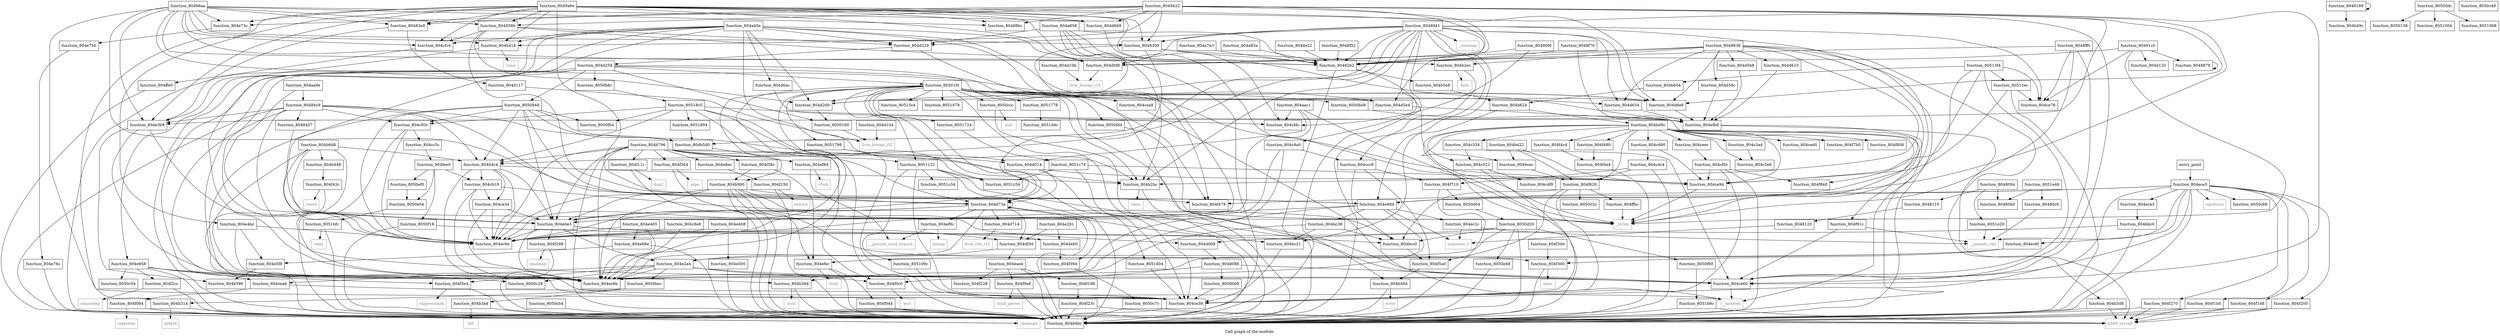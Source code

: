 digraph "Call graph of the module." {
  label="Call graph of the module.";
  node [shape=record];

  Node_function_804cfdc [label="{function_804cfdc}"];
  Node_function_804b2bc [label="{function_804b2bc}"];
  Node_function_804b2ec [label="{function_804b2ec}"];
  Node_function_804b314 [label="{function_804b314}"];
  Node_function_804b364 [label="{function_804b364}"];
  Node_function_804b3a4 [label="{function_804b3a4}"];
  Node_function_804b5d0 [label="{function_804b5d0}"];
  Node_function_804c4f8 [label="{function_804c4f8}"];
  Node_function_804b5e8 [label="{function_804b5e8}"];
  Node_function_804ccc8 [label="{function_804ccc8}"];
  Node_function_804d014 [label="{function_804d014}"];
  Node_function_804b604 [label="{function_804b604}"];
  Node_function_804c521 [label="{function_804c521}"];
  Node_function_804ab5e [label="{function_804ab5e}"];
  Node_function_804d068 [label="{function_804d068}"];
  Node_function_804d088 [label="{function_804d088}"];
  Node_function_804b3d8 [label="{function_804b3d8}"];
  Node_function_804bbc0 [label="{function_804bbc0}"];
  Node_function_804b418 [label="{function_804b418}"];
  Node_function_804b624 [label="{function_804b624}"];
  Node_function_804c8e8 [label="{function_804c8e8}"];
  Node_function_804cd90 [label="{function_804cd90}"];
  Node_function_804bc21 [label="{function_804bc21}"];
  Node_function_804bc38 [label="{function_804bc38}"];
  Node_function_804bcc0 [label="{function_804bcc0}"];
  Node_function_804cdc4 [label="{function_804cdc4}"];
  Node_function_804b6d8 [label="{function_804b6d8}"];
  Node_function_804c93c [label="{function_804c93c}"];
  Node_function_804bcec [label="{function_804bcec}"];
  Node_function_804b448 [label="{function_804b448}"];
  Node_function_804c9a0 [label="{function_804c9a0}"];
  Node_function_804cf0c [label="{function_804cf0c}"];
  Node_function_804b464 [label="{function_804b464}"];
  Node_function_804ca34 [label="{function_804ca34}"];
  Node_function_804b796 [label="{function_804b796}"];
  Node_function_804cb18 [label="{function_804cb18}"];
  Node_function_804ce38 [label="{function_804ce38}"];
  Node_function_804bd22 [label="{function_804bd22}"];
  Node_function_804ce60 [label="{function_804ce60}"];
  Node_function_804bd8c [label="{function_804bd8c}"];
  Node_function_804ce78 [label="{function_804ce78}"];
  Node_function_804c334 [label="{function_804c334}"];
  Node_function_804ce94 [label="{function_804ce94}"];
  Node_function_804ced0 [label="{function_804ced0}"];
  Node_function_804c3a4 [label="{function_804c3a4}"];
  Node_function_804cea8 [label="{function_804cea8}"];
  Node_function_804cc5c [label="{function_804cc5c}"];
  Node_function_804b49c [label="{function_804b49c}"];
  Node_function_804b4bc [label="{function_804b4bc}"];
  Node_function_804c3e8 [label="{function_804c3e8}"];
  Node_function_804b4c4 [label="{function_804b4c4}"];
  Node_function_804e76c [label="{function_804e76c}"];
  Node_function_804e884 [label="{function_804e884}"];
  Node_function_804e8ec [label="{function_804e8ec}"];
  Node_function_804e958 [label="{function_804e958}"];
  Node_function_804eae4 [label="{function_804eae4}"];
  Node_function_804ec2c [label="{function_804ec2c}"];
  Node_function_804ec6b [label="{function_804ec6b}"];
  Node_function_804ec6e [label="{function_804ec6e}"];
  Node_function_804ec6f [label="{function_804ec6f}"];
  Node_function_804ece3 [label="{function_804ece3}"];
  Node_function_804eeab [label="{function_804eeab}"];
  Node_function_804ef84 [label="{function_804ef84}"];
  Node_function_804ef9c [label="{function_804ef9c}"];
  Node_function_804efb8 [label="{function_804efb8}"];
  Node_function_804efec [label="{function_804efec}"];
  Node_function_804f044 [label="{function_804f044}"];
  Node_function_804f084 [label="{function_804f084}"];
  Node_function_804f0c0 [label="{function_804f0c0}"];
  Node_function_804f0e8 [label="{function_804f0e8}"];
  Node_function_804f11c [label="{function_804f11c}"];
  Node_function_804f150 [label="{function_804f150}"];
  Node_function_804f188 [label="{function_804f188}"];
  Node_function_804f1b0 [label="{function_804f1b0}"];
  Node_function_804f1d8 [label="{function_804f1d8}"];
  Node_function_804f200 [label="{function_804f200}"];
  Node_function_804f228 [label="{function_804f228}"];
  Node_function_804f23c [label="{function_804f23c}"];
  Node_function_804f270 [label="{function_804f270}"];
  Node_function_804f298 [label="{function_804f298}"];
  Node_function_804f2cc [label="{function_804f2cc}"];
  Node_function_804f300 [label="{function_804f300}"];
  Node_function_804f34b [label="{function_804f34b}"];
  Node_function_804f364 [label="{function_804f364}"];
  Node_function_804f394 [label="{function_804f394}"];
  Node_function_804f3e4 [label="{function_804f3e4}"];
  Node_function_804f43c [label="{function_804f43c}"];
  Node_function_804f478 [label="{function_804f478}"];
  Node_function_804f480 [label="{function_804f480}"];
  Node_function_804f4c4 [label="{function_804f4c4}"];
  Node_function_804f4e4 [label="{function_804f4e4}"];
  Node_function_804f56c [label="{function_804f56c}"];
  Node_function_804f5a0 [label="{function_804f5a0}"];
  Node_function_804f620 [label="{function_804f620}"];
  Node_function_804f710 [label="{function_804f710}"];
  Node_function_804f7b0 [label="{function_804f7b0}"];
  Node_function_804f808 [label="{function_804f808}"];
  Node_function_804f848 [label="{function_804f848}"];
  Node_function_804f91c [label="{function_804f91c}"];
  Node_function_804fee0 [label="{function_804fee0}"];
  Node_function_804ffbc [label="{function_804ffbc}"];
  Node_function_804ffe0 [label="{function_804ffe0}"];
  Node_function_8050008 [label="{function_8050008}"];
  Node_function_805002c [label="{function_805002c}"];
  Node_function_80500dc [label="{function_80500dc}"];
  Node_function_8050138 [label="{function_8050138}"];
  Node_function_8050160 [label="{function_8050160}"];
  Node_function_80501f4 [label="{function_80501f4}"];
  Node_function_8050948 [label="{function_8050948}"];
  Node_function_8050b8c [label="{function_8050b8c}"];
  Node_function_8050bb8 [label="{function_8050bb8}"];
  Node_function_8050bec [label="{function_8050bec}"];
  Node_function_8050c04 [label="{function_8050c04}"];
  Node_function_8050c28 [label="{function_8050c28}"];
  Node_function_8050c48 [label="{function_8050c48}"];
  Node_function_8050c68 [label="{function_8050c68}"];
  Node_function_8050c7c [label="{function_8050c7c}"];
  Node_function_8050cb4 [label="{function_8050cb4}"];
  Node_function_8050ccc [label="{function_8050ccc}"];
  Node_function_8050d04 [label="{function_8050d04}"];
  Node_function_8050d20 [label="{function_8050d20}"];
  Node_function_8050e04 [label="{function_8050e04}"];
  Node_function_8050e48 [label="{function_8050e48}"];
  Node_function_8050ef0 [label="{function_8050ef0}"];
  Node_function_8050f18 [label="{function_8050f18}"];
  Node_function_8050f80 [label="{function_8050f80}"];
  Node_function_8050fb4 [label="{function_8050fb4}"];
  Node_function_8050fd4 [label="{function_8050fd4}"];
  Node_function_8051004 [label="{function_8051004}"];
  Node_function_8051068 [label="{function_8051068}"];
  Node_function_805109c [label="{function_805109c}"];
  Node_function_8051122 [label="{function_8051122}"];
  Node_function_80512ec [label="{function_80512ec}"];
  Node_function_80513f4 [label="{function_80513f4}"];
  Node_function_80515c4 [label="{function_80515c4}"];
  Node_function_8051678 [label="{function_8051678}"];
  Node_function_8051724 [label="{function_8051724}"];
  Node_function_8051778 [label="{function_8051778}"];
  Node_function_8051798 [label="{function_8051798}"];
  Node_function_8051894 [label="{function_8051894}"];
  Node_function_80518c5 [label="{function_80518c5}"];
  Node_function_8051b9c [label="{function_8051b9c}"];
  Node_function_8051bfc [label="{function_8051bfc}"];
  Node_function_8051c34 [label="{function_8051c34}"];
  Node_function_8051c54 [label="{function_8051c54}"];
  Node_function_8051c74 [label="{function_8051c74}"];
  Node_function_8051d04 [label="{function_8051d04}"];
  Node_function_8051ddc [label="{function_8051ddc}"];
  Node_function_8051e20 [label="{function_8051e20}"];
  Node_function_8051e48 [label="{function_8051e48}"];
  Node_llvm_ctlz_i32 [color="gray50", fontcolor="gray50", label="{llvm_ctlz_i32}"];
  Node_llvm_bswap_i32 [color="gray50", fontcolor="gray50", label="{llvm_bswap_i32}"];
  Node__strlen [color="gray50", fontcolor="gray50", label="{_strlen}"];
  Node__memset [color="gray50", fontcolor="gray50", label="{_memset}"];
  Node__memcpy [color="gray50", fontcolor="gray50", label="{_memcpy}"];
  Node__strncmp [color="gray50", fontcolor="gray50", label="{_strncmp}"];
  Node_llvm_bswap_i16 [color="gray50", fontcolor="gray50", label="{llvm_bswap_i16}"];
  Node_unknown_0 [color="gray50", fontcolor="gray50", label="{unknown_0}"];
  Node_close [color="gray50", fontcolor="gray50", label="{close}"];
  Node_fork [color="gray50", fontcolor="gray50", label="{fork}"];
  Node_getpid [color="gray50", fontcolor="gray50", label="{getpid}"];
  Node_ioctl [color="gray50", fontcolor="gray50", label="{ioctl}"];
  Node_kill [color="gray50", fontcolor="gray50", label="{kill}"];
  Node_int80_syscall [color="gray50", fontcolor="gray50", label="{int80_syscall}"];
  Node_time [color="gray50", fontcolor="gray50", label="{time}"];
  Node_write [color="gray50", fontcolor="gray50", label="{write}"];
  Node_function_804eca3 [label="{function_804eca3}"];
  Node_function_804cfc4 [label="{function_804cfc4}"];
  Node_function_804d0f8 [label="{function_804d0f8}"];
  Node_function_804d104 [label="{function_804d104}"];
  Node_function_804d10b [label="{function_804d10b}"];
  Node_function_804d117 [label="{function_804d117}"];
  Node_function_804d120 [label="{function_804d120}"];
  Node_function_804d200 [label="{function_804d200}"];
  Node_function_804d228 [label="{function_804d228}"];
  Node_function_804d258 [label="{function_804d258}"];
  Node_function_804d58c [label="{function_804d58c}"];
  Node_function_804d5b8 [label="{function_804d5b8}"];
  Node_function_804d5e4 [label="{function_804d5e4}"];
  Node_function_804d610 [label="{function_804d610}"];
  Node_function_804d634 [label="{function_804d634}"];
  Node_function_804d668 [label="{function_804d668}"];
  Node_function_804d6ac [label="{function_804d6ac}"];
  Node_function_804d6e8 [label="{function_804d6e8}"];
  Node_function_804d714 [label="{function_804d714}"];
  Node_function_804d73a [label="{function_804d73a}"];
  Node_function_804deb0 [label="{function_804deb0}"];
  Node_function_804df3d [label="{function_804df3d}"];
  Node_function_804e0e5 [label="{function_804e0e5}"];
  Node_function_804e281 [label="{function_804e281}"];
  Node_function_804e2a4 [label="{function_804e2a4}"];
  Node_function_804e3b8 [label="{function_804e3b8}"];
  Node_function_804e408 [label="{function_804e408}"];
  Node_function_804e465 [label="{function_804e465}"];
  Node_function_804e4bc [label="{function_804e4bc}"];
  Node_function_804e500 [label="{function_804e500}"];
  Node_function_804e599 [label="{function_804e599}"];
  Node_function_804e5f8 [label="{function_804e5f8}"];
  Node_function_804e68e [label="{function_804e68e}"];
  Node_function_804e73c [label="{function_804e73c}"];
  Node_function_804e750 [label="{function_804e750}"];
  Node_sigreturn [color="gray50", fontcolor="gray50", label="{sigreturn}"];
  Node_vfork [color="gray50", fontcolor="gray50", label="{vfork}"];
  Node_mmap [color="gray50", fontcolor="gray50", label="{mmap}"];
  Node_fcntl [color="gray50", fontcolor="gray50", label="{fcntl}"];
  Node_sigaction [color="gray50", fontcolor="gray50", label="{sigaction}"];
  Node_exit [color="gray50", fontcolor="gray50", label="{exit}"];
  Node_clock_getres [color="gray50", fontcolor="gray50", label="{clock_getres}"];
  Node_dup2 [color="gray50", fontcolor="gray50", label="{dup2}"];
  Node_execve [color="gray50", fontcolor="gray50", label="{execve}"];
  Node_munmap [color="gray50", fontcolor="gray50", label="{munmap}"];
  Node_nanosleep [color="gray50", fontcolor="gray50", label="{nanosleep}"];
  Node_open [color="gray50", fontcolor="gray50", label="{open}"];
  Node_pipe [color="gray50", fontcolor="gray50", label="{pipe}"];
  Node_sigprocmask [color="gray50", fontcolor="gray50", label="{sigprocmask}"];
  Node_wait4 [color="gray50", fontcolor="gray50", label="{wait4}"];
  Node_poll [color="gray50", fontcolor="gray50", label="{poll}"];
  Node_read [color="gray50", fontcolor="gray50", label="{read}"];
  Node_function_804b990 [label="{function_804b990}"];
  Node___pseudo_call [color="gray50", fontcolor="gray50", label="{__pseudo_call}"];
  Node___pseudo_cond_branch [color="gray50", fontcolor="gray50", label="{__pseudo_cond_branch}"];
  Node_function_8048094 [label="{function_8048094}"];
  Node_function_80480b0 [label="{function_80480b0}"];
  Node_function_80480c0 [label="{function_80480c0}"];
  Node_function_8048110 [label="{function_8048110}"];
  Node_function_8048120 [label="{function_8048120}"];
  Node_entry_point [label="{entry_point}"];
  Node_function_8048188 [label="{function_8048188}"];
  Node_function_80482b2 [label="{function_80482b2}"];
  Node_function_8048309 [label="{function_8048309}"];
  Node_function_80483e8 [label="{function_80483e8}"];
  Node_function_8048457 [label="{function_8048457}"];
  Node_function_80484c9 [label="{function_80484c9}"];
  Node_function_8048636 [label="{function_8048636}"];
  Node_function_8048878 [label="{function_8048878}"];
  Node_function_80488bc [label="{function_80488bc}"];
  Node_function_804ceec [label="{function_804ceec}"];
  Node_function_8048941 [label="{function_8048941}"];
  Node_function_8048e21 [label="{function_8048e21}"];
  Node_function_8048f52 [label="{function_8048f52}"];
  Node_function_8048f70 [label="{function_8048f70}"];
  Node_function_8048ff0 [label="{function_8048ff0}"];
  Node_function_80490f8 [label="{function_80490f8}"];
  Node_function_80491c0 [label="{function_80491c0}"];
  Node_function_804939b [label="{function_804939b}"];
  Node_function_8049422 [label="{function_8049422}"];
  Node_function_80496ae [label="{function_80496ae}"];
  Node_function_8049a6e [label="{function_8049a6e}"];
  Node_function_804a7e3 [label="{function_804a7e3}"];
  Node_function_804a83a [label="{function_804a83a}"];
  Node_function_804a858 [label="{function_804a858}"];
  Node_function_804aa9e [label="{function_804aa9e}"];
  Node_function_804aac1 [label="{function_804aac1}"];
  Node_function_804b2bc -> Node_function_804b4bc;
  Node_function_804b2bc -> Node_close;
  Node_function_804b2ec -> Node_function_804b4bc;
  Node_function_804b2ec -> Node_fork;
  Node_function_804b314 -> Node_function_804b4bc;
  Node_function_804b314 -> Node_getpid;
  Node_function_804b364 -> Node_function_804b4bc;
  Node_function_804b364 -> Node_ioctl;
  Node_function_804b3a4 -> Node_function_804b4bc;
  Node_function_804b3a4 -> Node_kill;
  Node_function_804b5d0 -> Node_function_804b990;
  Node_function_804b5e8 -> Node_function_804b624;
  Node_function_804ccc8 -> Node_function_804bcc0;
  Node_function_804ccc8 -> Node_function_804f5a0;
  Node_function_804ccc8 -> Node_function_804f710;
  Node_function_804d014 -> Node_function_804ce38;
  Node_function_804d014 -> Node_function_804ce94;
  Node_function_804d014 -> Node_function_804d73a;
  Node_function_804b604 -> Node_function_804b624;
  Node_function_804c521 -> Node_function_804c4f8;
  Node_function_804c521 -> Node_function_804ce38;
  Node_function_804ab5e -> Node_function_804b2bc;
  Node_function_804ab5e -> Node_function_804b364;
  Node_function_804ab5e -> Node_function_804b418;
  Node_function_804ab5e -> Node_function_804b4bc;
  Node_function_804ab5e -> Node_function_804e958;
  Node_function_804ab5e -> Node_function_804cfc4;
  Node_function_804ab5e -> Node_function_804d0f8;
  Node_function_804ab5e -> Node_function_804d200;
  Node_function_804ab5e -> Node_function_804d228;
  Node_function_804ab5e -> Node_function_804d5e4;
  Node_function_804ab5e -> Node_function_804d6ac;
  Node_function_804ab5e -> Node_function_804d6e8;
  Node_function_804ab5e -> Node_function_804e3b8;
  Node_function_804d068 -> Node_function_804d088;
  Node_function_804d088 -> Node_function_804b364;
  Node_function_804d088 -> Node_function_804ce60;
  Node_function_804d088 -> Node_function_8050008;
  Node_function_804b3d8 -> Node_function_804b4bc;
  Node_function_804b3d8 -> Node_int80_syscall;
  Node_function_804bbc0 -> Node_function_804d068;
  Node_function_804bbc0 -> Node_function_804b4bc;
  Node_function_804b418 -> Node_function_804b4bc;
  Node_function_804b418 -> Node_time;
  Node_function_804b624 -> Node_function_804bc21;
  Node_function_804b624 -> Node_function_804bd8c;
  Node_function_804c8e8 -> Node_function_804ec6b;
  Node_function_804c8e8 -> Node_function_804ec6e;
  Node_function_804cd90 -> Node_function_804cdc4;
  Node_function_804cd90 -> Node_function_804ce94;
  Node_function_804bc21 -> Node_function_804ce38;
  Node_function_804bc38 -> Node_function_804bc21;
  Node_function_804bc38 -> Node_function_804bcc0;
  Node_function_804bc38 -> Node_function_804ec6b;
  Node_function_804bcc0 -> Node_function_804f5a0;
  Node_function_804cdc4 -> Node_function_804b4bc;
  Node_function_804cdc4 -> Node_function_804f620;
  Node_function_804cdc4 -> Node_function_804f710;
  Node_function_804b6d8 -> Node_function_804b448;
  Node_function_804b6d8 -> Node_function_804b4bc;
  Node_function_804b6d8 -> Node_function_804b4c4;
  Node_function_804b6d8 -> Node_function_804ec6b;
  Node_function_804b6d8 -> Node_function_804ec6e;
  Node_function_804b6d8 -> Node_function_804e0e5;
  Node_function_804c93c -> Node_function_804cc5c;
  Node_function_804c93c -> Node_function_804ec6b;
  Node_function_804c93c -> Node_function_804ec6e;
  Node_function_804bcec -> Node_function_804f620;
  Node_function_804b448 -> Node_function_804f43c;
  Node_function_804c9a0 -> Node_function_804ccc8;
  Node_function_804c9a0 -> Node_function_804ec6b;
  Node_function_804c9a0 -> Node_function_804ec6e;
  Node_function_804cf0c -> Node_function_804ce38;
  Node_function_804cf0c -> Node_function_804ce94;
  Node_function_804cf0c -> Node_function_804b4bc;
  Node_function_804cf0c -> Node_function_804f848;
  Node_function_804b464 -> Node_function_804b4bc;
  Node_function_804b464 -> Node_write;
  Node_function_804ca34 -> Node_function_804ec6b;
  Node_function_804ca34 -> Node_function_804ec6e;
  Node_function_804ca34 -> Node_function_804e0e5;
  Node_function_804b796 -> Node_function_804b2bc;
  Node_function_804b796 -> Node_function_804b4bc;
  Node_function_804b796 -> Node_function_804b4c4;
  Node_function_804b796 -> Node_function_804e8ec;
  Node_function_804b796 -> Node_function_804ec6b;
  Node_function_804b796 -> Node_function_804ec6e;
  Node_function_804b796 -> Node_function_804ef84;
  Node_function_804b796 -> Node_function_804f0c0;
  Node_function_804b796 -> Node_function_804f11c;
  Node_function_804b796 -> Node_function_804f364;
  Node_function_804b796 -> Node_function_804f56c;
  Node_function_804b796 -> Node_function_804d73a;
  Node_function_804b796 -> Node_function_804e0e5;
  Node_function_804cb18 -> Node_function_804bcc0;
  Node_function_804cb18 -> Node_function_804ca34;
  Node_function_804cb18 -> Node_function_804ec6b;
  Node_function_804cb18 -> Node_function_804ec6e;
  Node_function_804ce38 -> Node__memcpy;
  Node_function_804bd22 -> Node_function_804bcec;
  Node_function_804bd22 -> Node_function_804ce94;
  Node_function_804bd22 -> Node_function_804f620;
  Node_function_804ce60 -> Node__memset;
  Node_function_804bd8c -> Node_function_804c521;
  Node_function_804bd8c -> Node_function_804cd90;
  Node_function_804bd8c -> Node_function_804bcec;
  Node_function_804bd8c -> Node_function_804c334;
  Node_function_804bd8c -> Node_function_804ce94;
  Node_function_804bd8c -> Node_function_804ced0;
  Node_function_804bd8c -> Node_function_804c3a4;
  Node_function_804bd8c -> Node_function_804b4bc;
  Node_function_804bd8c -> Node_function_804c3e8;
  Node_function_804bd8c -> Node_function_804f480;
  Node_function_804bd8c -> Node_function_804f4c4;
  Node_function_804bd8c -> Node_function_804f620;
  Node_function_804bd8c -> Node_function_804f7b0;
  Node_function_804bd8c -> Node_function_804f808;
  Node_function_804bd8c -> Node_function_804f848;
  Node_function_804bd8c -> Node_function_804f91c;
  Node_function_804bd8c -> Node_function_804ceec;
  Node_function_804c334 -> Node_function_804c521;
  Node_function_804c334 -> Node_function_804ce60;
  Node_function_804ce94 -> Node__strlen;
  Node_function_804c3a4 -> Node_function_804c3e8;
  Node_function_804cea8 -> Node__memset;
  Node_function_804cc5c -> Node_function_804fee0;
  Node_function_804b4c4 -> Node_function_804b2bc;
  Node_function_804b4c4 -> Node_function_804ca34;
  Node_function_804b4c4 -> Node_function_804cb18;
  Node_function_804b4c4 -> Node_function_804ec6b;
  Node_function_804b4c4 -> Node_function_804ec6e;
  Node_function_804b4c4 -> Node_function_804e0e5;
  Node_function_804e76c -> Node_function_804b4bc;
  Node_function_804e884 -> Node_function_804bc38;
  Node_function_804e884 -> Node_function_804ec2c;
  Node_function_804e884 -> Node_function_804ec6b;
  Node_function_804e884 -> Node_function_804ec6e;
  Node_function_804e884 -> Node_function_804f0c0;
  Node_function_804e884 -> Node_unknown_0;
  Node_function_804e8ec -> Node_function_804f150;
  Node_function_804e958 -> Node_function_804b4bc;
  Node_function_804e958 -> Node_function_804eeab;
  Node_function_804e958 -> Node_function_804f2cc;
  Node_function_804e958 -> Node_function_804f3e4;
  Node_function_804e958 -> Node_function_8050c04;
  Node_function_804e958 -> Node_function_8050c28;
  Node_function_804eae4 -> Node_function_804b4bc;
  Node_function_804eae4 -> Node_function_804f0e8;
  Node_function_804eae4 -> Node_function_804f188;
  Node_function_804eae4 -> Node_function_804f228;
  Node_function_804ec2c -> Node_unknown_0;
  Node_function_804ec2c -> Node___pseudo_call;
  Node_function_804ec6f -> Node_function_804efec;
  Node_function_804ec6f -> Node_function_804f300;
  Node_function_804ec6f -> Node_function_804e2a4;
  Node_function_804ece3 -> Node_function_804ce38;
  Node_function_804ece3 -> Node_function_804ce60;
  Node_function_804ece3 -> Node_function_804b4bc;
  Node_function_804ece3 -> Node_function_804e884;
  Node_function_804ece3 -> Node_function_804ec6f;
  Node_function_804ece3 -> Node_function_804f1b0;
  Node_function_804ece3 -> Node_function_804f1d8;
  Node_function_804ece3 -> Node_function_804f200;
  Node_function_804ece3 -> Node_function_804f270;
  Node_function_804ece3 -> Node_function_804f478;
  Node_function_804ece3 -> Node_function_8050c68;
  Node_function_804ece3 -> Node_function_804eca3;
  Node_function_804ece3 -> Node_sigreturn;
  Node_function_804ece3 -> Node___pseudo_call;
  Node_function_804eeab -> Node_function_804ce38;
  Node_function_804eeab -> Node_function_804f084;
  Node_function_804ef84 -> Node_vfork;
  Node_function_804ef84 -> Node___pseudo_cond_branch;
  Node_function_804ef9c -> Node_mmap;
  Node_function_804ef9c -> Node___pseudo_cond_branch;
  Node_function_804efb8 -> Node_function_804b4bc;
  Node_function_804efb8 -> Node_int80_syscall;
  Node_function_804efec -> Node_function_804b4bc;
  Node_function_804efec -> Node_function_804f044;
  Node_function_804efec -> Node_fcntl;
  Node_function_804f044 -> Node_function_804b4bc;
  Node_function_804f044 -> Node_int80_syscall;
  Node_function_804f084 -> Node_function_804b4bc;
  Node_function_804f084 -> Node_sigaction;
  Node_function_804f0c0 -> Node_exit;
  Node_function_804f0e8 -> Node_function_804b4bc;
  Node_function_804f0e8 -> Node_clock_getres;
  Node_function_804f11c -> Node_function_804b4bc;
  Node_function_804f11c -> Node_dup2;
  Node_function_804f150 -> Node_function_804b4bc;
  Node_function_804f150 -> Node_execve;
  Node_function_804f188 -> Node_function_804f23c;
  Node_function_804f1b0 -> Node_function_804b4bc;
  Node_function_804f1b0 -> Node_int80_syscall;
  Node_function_804f1d8 -> Node_function_804b4bc;
  Node_function_804f1d8 -> Node_int80_syscall;
  Node_function_804f200 -> Node_function_804b4bc;
  Node_function_804f200 -> Node_int80_syscall;
  Node_function_804f23c -> Node_function_804b4bc;
  Node_function_804f23c -> Node_int80_syscall;
  Node_function_804f270 -> Node_function_804b4bc;
  Node_function_804f270 -> Node_int80_syscall;
  Node_function_804f298 -> Node_function_804b4bc;
  Node_function_804f298 -> Node_munmap;
  Node_function_804f2cc -> Node_function_804b4bc;
  Node_function_804f2cc -> Node_nanosleep;
  Node_function_804f300 -> Node_function_804b4bc;
  Node_function_804f300 -> Node_open;
  Node_function_804f34b -> Node_function_804f300;
  Node_function_804f364 -> Node_function_804b4bc;
  Node_function_804f364 -> Node_pipe;
  Node_function_804f394 -> Node_function_8050c7c;
  Node_function_804f3e4 -> Node_function_804b4bc;
  Node_function_804f3e4 -> Node_sigprocmask;
  Node_function_804f43c -> Node_function_804b4bc;
  Node_function_804f43c -> Node_wait4;
  Node_function_804f480 -> Node_function_804f4e4;
  Node_function_804f4c4 -> Node_function_804f4e4;
  Node_function_804f4e4 -> Node_function_804b4bc;
  Node_function_804f56c -> Node_function_804efec;
  Node_function_804f56c -> Node_function_804b990;
  Node_function_804f5a0 -> Node_function_804b464;
  Node_function_804f620 -> Node_function_804bcc0;
  Node_function_804f620 -> Node_function_804ce38;
  Node_function_804f620 -> Node_function_804f5a0;
  Node_function_804f620 -> Node_function_804ffbc;
  Node_function_804f620 -> Node_function_805002c;
  Node_function_804f710 -> Node_function_804b4bc;
  Node_function_804f710 -> Node_function_8050d04;
  Node_function_804f91c -> Node_function_804ce60;
  Node_function_804f91c -> Node___pseudo_call;
  Node_function_804fee0 -> Node_function_804cb18;
  Node_function_804fee0 -> Node_function_8050e04;
  Node_function_804fee0 -> Node_function_8050ef0;
  Node_function_804fee0 -> Node_function_8050f18;
  Node_function_804ffbc -> Node__strlen;
  Node_function_804ffe0 -> Node__memcpy;
  Node_function_8050008 -> Node_function_804ce38;
  Node_function_80500dc -> Node_function_8050138;
  Node_function_80500dc -> Node_function_8051004;
  Node_function_80500dc -> Node_function_8051068;
  Node_function_8050160 -> Node_llvm_bswap_i32;
  Node_function_80501f4 -> Node_function_804b2bc;
  Node_function_80501f4 -> Node_function_804ce38;
  Node_function_80501f4 -> Node_function_804ce60;
  Node_function_80501f4 -> Node_function_804ce94;
  Node_function_80501f4 -> Node_function_804cea8;
  Node_function_80501f4 -> Node_function_804b4bc;
  Node_function_80501f4 -> Node_function_804ec6b;
  Node_function_80501f4 -> Node_function_804ec6e;
  Node_function_80501f4 -> Node_function_804f478;
  Node_function_80501f4 -> Node_function_8050bb8;
  Node_function_80501f4 -> Node_function_8050ccc;
  Node_function_80501f4 -> Node_function_8050fd4;
  Node_function_80501f4 -> Node_function_8051122;
  Node_function_80501f4 -> Node_function_80515c4;
  Node_function_80501f4 -> Node_function_8051678;
  Node_function_80501f4 -> Node_function_8051724;
  Node_function_80501f4 -> Node_function_8051778;
  Node_function_80501f4 -> Node_function_8051798;
  Node_function_80501f4 -> Node_function_804d200;
  Node_function_80501f4 -> Node_function_804d5e4;
  Node_function_80501f4 -> Node_function_804d634;
  Node_function_80501f4 -> Node_function_804d6e8;
  Node_function_80501f4 -> Node_function_804d73a;
  Node_function_80501f4 -> Node_function_804e0e5;
  Node_function_8050948 -> Node_function_804b5d0;
  Node_function_8050948 -> Node_function_804d014;
  Node_function_8050948 -> Node_function_804c93c;
  Node_function_8050948 -> Node_function_804b4c4;
  Node_function_8050948 -> Node_function_804ec6b;
  Node_function_8050948 -> Node_function_804ec6e;
  Node_function_8050948 -> Node_function_804f478;
  Node_function_8050948 -> Node_function_8050fb4;
  Node_function_8050948 -> Node_function_804e0e5;
  Node_function_8050b8c -> Node_function_80518c5;
  Node_function_8050bb8 -> Node_function_804efb8;
  Node_function_8050bec -> Node_function_804b314;
  Node_function_8050bec -> Node_function_804b3a4;
  Node_function_8050c7c -> Node_function_804b4bc;
  Node_function_8050c7c -> Node_int80_syscall;
  Node_function_8050cb4 -> Node_function_804b4bc;
  Node_function_8050ccc -> Node_function_804b4bc;
  Node_function_8050ccc -> Node_poll;
  Node_function_8050d04 -> Node_function_8050d20;
  Node_function_8050d20 -> Node_function_804bcc0;
  Node_function_8050d20 -> Node_function_804b4bc;
  Node_function_8050d20 -> Node_function_804ec6b;
  Node_function_8050d20 -> Node_function_804ec6e;
  Node_function_8050d20 -> Node_function_8050e48;
  Node_function_8050d20 -> Node_function_8050f80;
  Node_function_8050e04 -> Node_function_8051bfc;
  Node_function_8050e48 -> Node_function_804b4bc;
  Node_function_8050ef0 -> Node_function_8050e04;
  Node_function_8050f18 -> Node_function_804bcc0;
  Node_function_8050f18 -> Node_function_804b4bc;
  Node_function_8050f80 -> Node_function_8051b9c;
  Node_function_8050fd4 -> Node__strlen;
  Node_function_805109c -> Node_function_804ce38;
  Node_function_8051122 -> Node_function_804ce38;
  Node_function_8051122 -> Node_function_804ce60;
  Node_function_8051122 -> Node_function_804b4bc;
  Node_function_8051122 -> Node_function_805109c;
  Node_function_8051122 -> Node_function_8051c34;
  Node_function_8051122 -> Node_function_8051c54;
  Node_function_80512ec -> Node_function_804ce78;
  Node_function_80512ec -> Node_function_804ce94;
  Node_function_80512ec -> Node_function_804b4bc;
  Node_function_80513f4 -> Node_function_804b604;
  Node_function_80513f4 -> Node_function_804ce60;
  Node_function_80513f4 -> Node_function_804ce78;
  Node_function_80513f4 -> Node_function_804ce94;
  Node_function_80513f4 -> Node_function_804b4bc;
  Node_function_80513f4 -> Node_function_80512ec;
  Node_function_8051724 -> Node_function_8051c74;
  Node_function_8051778 -> Node_function_8051ddc;
  Node_function_8051798 -> Node_function_804d014;
  Node_function_8051798 -> Node_function_8051d04;
  Node_function_8051894 -> Node_function_804b5d0;
  Node_function_80518c5 -> Node_function_804cfdc;
  Node_function_80518c5 -> Node_function_804c93c;
  Node_function_80518c5 -> Node_function_804b4bc;
  Node_function_80518c5 -> Node_function_804b4c4;
  Node_function_80518c5 -> Node_function_8050fb4;
  Node_function_80518c5 -> Node_function_8051122;
  Node_function_80518c5 -> Node_function_8051894;
  Node_function_80518c5 -> Node_function_8051c54;
  Node_function_8051b9c -> Node_function_804b4bc;
  Node_function_8051b9c -> Node_int80_syscall;
  Node_function_8051bfc -> Node_function_804b4bc;
  Node_function_8051bfc -> Node_read;
  Node_function_8051c74 -> Node_function_804ce38;
  Node_function_8051c74 -> Node_function_804ce94;
  Node_function_8051c74 -> Node_function_8051c54;
  Node_function_8051d04 -> Node_function_804ce38;
  Node_function_8051e20 -> Node___pseudo_call;
  Node_function_8051e48 -> Node_function_80480b0;
  Node_function_8051e48 -> Node_function_80480c0;
  Node_function_804eca3 -> Node_function_804bbc0;
  Node_function_804cfc4 -> Node_function_804ffe0;
  Node_function_804d0f8 -> Node_llvm_bswap_i16;
  Node_function_804d104 -> Node_llvm_bswap_i32;
  Node_function_804d10b -> Node_llvm_bswap_i16;
  Node_function_804d117 -> Node_llvm_bswap_i32;
  Node_function_804d200 -> Node_function_8050160;
  Node_function_804d228 -> Node_function_804f478;
  Node_function_804d228 -> Node_function_804d258;
  Node_function_804d258 -> Node_function_804ce38;
  Node_function_804d258 -> Node_function_804cea8;
  Node_function_804d258 -> Node_function_804b4bc;
  Node_function_804d258 -> Node_function_804ec6b;
  Node_function_804d258 -> Node_function_804ec6e;
  Node_function_804d258 -> Node_function_8050160;
  Node_function_804d258 -> Node_function_80501f4;
  Node_function_804d258 -> Node_function_8050948;
  Node_function_804d258 -> Node_function_8050b8c;
  Node_function_804d258 -> Node_function_804e0e5;
  Node_function_804d58c -> Node_function_804efb8;
  Node_function_804d5b8 -> Node_function_804efb8;
  Node_function_804d5e4 -> Node_function_804efb8;
  Node_function_804d610 -> Node_function_804efb8;
  Node_function_804d634 -> Node_function_804efb8;
  Node_function_804d668 -> Node_function_804efb8;
  Node_function_804d6ac -> Node_function_804efb8;
  Node_function_804d6e8 -> Node_function_804efb8;
  Node_function_804d714 -> Node_llvm_ctlz_i32;
  Node_function_804d73a -> Node_function_804b4bc;
  Node_function_804d73a -> Node_function_804ec6b;
  Node_function_804d73a -> Node_function_804ec6e;
  Node_function_804d73a -> Node_function_804ef9c;
  Node_function_804d73a -> Node_function_804f394;
  Node_function_804d73a -> Node_function_804d714;
  Node_function_804d73a -> Node_function_804d73a;
  Node_function_804d73a -> Node_function_804df3d;
  Node_function_804d73a -> Node_function_804e0e5;
  Node_function_804deb0 -> Node_function_804f394;
  Node_function_804df3d -> Node_function_804eae4;
  Node_function_804df3d -> Node_function_804e2a4;
  Node_function_804e0e5 -> Node_function_804ec6b;
  Node_function_804e0e5 -> Node_function_804ec6e;
  Node_function_804e0e5 -> Node_function_804f298;
  Node_function_804e0e5 -> Node_function_804deb0;
  Node_function_804e0e5 -> Node_function_804df3d;
  Node_function_804e0e5 -> Node_function_804e2a4;
  Node_function_804e281 -> Node_function_804deb0;
  Node_function_804e281 -> Node_function_804df3d;
  Node_function_804e2a4 -> Node_function_804ce60;
  Node_function_804e2a4 -> Node_function_804ec6b;
  Node_function_804e2a4 -> Node_function_804eeab;
  Node_function_804e2a4 -> Node_function_804f0c0;
  Node_function_804e2a4 -> Node_function_804f3e4;
  Node_function_804e2a4 -> Node_function_8050bec;
  Node_function_804e2a4 -> Node_function_8050c28;
  Node_function_804e3b8 -> Node_function_804ec6b;
  Node_function_804e3b8 -> Node_function_804ec6e;
  Node_function_804e3b8 -> Node_function_804e599;
  Node_function_804e408 -> Node_function_804ec6b;
  Node_function_804e408 -> Node_function_804ec6e;
  Node_function_804e408 -> Node_function_804e500;
  Node_function_804e465 -> Node_function_804ec6b;
  Node_function_804e465 -> Node_function_804ec6e;
  Node_function_804e465 -> Node_function_804e68e;
  Node_function_804e4bc -> Node_function_804ec6b;
  Node_function_804e4bc -> Node_function_804ec6e;
  Node_function_804e4bc -> Node_function_804e5f8;
  Node_function_804e500 -> Node_function_804b4bc;
  Node_function_804e5f8 -> Node_function_804e599;
  Node_function_804e68e -> Node_function_804b4bc;
  Node_function_804e68e -> Node_function_804e5f8;
  Node_function_804e73c -> Node_function_804e750;
  Node_function_804e750 -> Node_function_804e76c;
  Node_function_804b990 -> Node_function_804d068;
  Node_function_804b990 -> Node_function_804bc21;
  Node_function_804b990 -> Node_function_804b4bc;
  Node_function_804b990 -> Node_function_804ec6b;
  Node_function_804b990 -> Node_function_804ec6e;
  Node_function_804b990 -> Node_function_804efec;
  Node_function_804b990 -> Node_function_804f300;
  Node_function_804b990 -> Node_function_804d73a;
  Node_function_804b990 -> Node_function_804e0e5;
  Node_function_8048094 -> Node_function_8051e20;
  Node_function_8048094 -> Node_function_80480b0;
  Node_function_8048094 -> Node_function_8048110;
  Node_function_80480c0 -> Node___pseudo_call;
  Node_function_8048110 -> Node_function_8048120;
  Node_function_8048120 -> Node_unknown_0;
  Node_entry_point -> Node_function_804ece3;
  Node_function_8048188 -> Node_function_804b49c;
  Node_function_8048188 -> Node_function_8048188;
  Node_function_80482b2 -> Node_function_804b5e8;
  Node_function_80482b2 -> Node_function_804b464;
  Node_function_80482b2 -> Node__strlen;
  Node_function_8048309 -> Node_function_804b2ec;
  Node_function_8048309 -> Node_function_804d73a;
  Node_function_8048309 -> Node_function_804e0e5;
  Node_function_8048309 -> Node_function_80482b2;
  Node_function_80483e8 -> Node_function_804d117;
  Node_function_80483e8 -> Node_function_804e3b8;
  Node_function_8048457 -> Node__strlen;
  Node_function_80484c9 -> Node_function_804b5d0;
  Node_function_80484c9 -> Node_function_804c93c;
  Node_function_80484c9 -> Node_function_804ce60;
  Node_function_80484c9 -> Node_function_804b4c4;
  Node_function_80484c9 -> Node__memset;
  Node_function_80484c9 -> Node__memcpy;
  Node_function_80484c9 -> Node_function_804d73a;
  Node_function_80484c9 -> Node_function_804e3b8;
  Node_function_80484c9 -> Node_function_8048457;
  Node_function_8048636 -> Node_function_804b2bc;
  Node_function_8048636 -> Node_function_804b2ec;
  Node_function_8048636 -> Node_function_804b3d8;
  Node_function_8048636 -> Node_function_804e884;
  Node_function_8048636 -> Node__memset;
  Node_function_8048636 -> Node_function_804d0f8;
  Node_function_8048636 -> Node_function_804d58c;
  Node_function_8048636 -> Node_function_804d5b8;
  Node_function_8048636 -> Node_function_804d610;
  Node_function_8048636 -> Node_function_804d634;
  Node_function_8048636 -> Node_function_804d6e8;
  Node_function_8048636 -> Node_function_80482b2;
  Node_function_8048878 -> Node_function_8048878;
  Node_function_804ceec -> Node_function_804cf0c;
  Node_function_8048941 -> Node_function_804b2bc;
  Node_function_8048941 -> Node_function_804b5d0;
  Node_function_8048941 -> Node_function_804ccc8;
  Node_function_8048941 -> Node_function_804c9a0;
  Node_function_8048941 -> Node_function_804ce78;
  Node_function_8048941 -> Node_function_804b4c4;
  Node_function_8048941 -> Node_function_804e884;
  Node_function_8048941 -> Node__strlen;
  Node_function_8048941 -> Node__memcpy;
  Node_function_8048941 -> Node__strncmp;
  Node_function_8048941 -> Node_function_804d0f8;
  Node_function_8048941 -> Node_function_804d200;
  Node_function_8048941 -> Node_function_804d228;
  Node_function_8048941 -> Node_function_804d5e4;
  Node_function_8048941 -> Node_function_804d634;
  Node_function_8048941 -> Node_function_804d6e8;
  Node_function_8048941 -> Node_function_80482b2;
  Node_function_8048941 -> Node_function_8048309;
  Node_function_8048e21 -> Node_function_80482b2;
  Node_function_8048f52 -> Node_function_80482b2;
  Node_function_8048f70 -> Node__strlen;
  Node_function_8048f70 -> Node_function_80482b2;
  Node_function_8048ff0 -> Node_function_804ce60;
  Node_function_8048ff0 -> Node_function_804ce78;
  Node_function_8048ff0 -> Node__strlen;
  Node_function_8048ff0 -> Node_function_80482b2;
  Node_function_80490f8 -> Node_function_804cfdc;
  Node_function_80490f8 -> Node_function_80482b2;
  Node_function_80491c0 -> Node_function_804ce78;
  Node_function_80491c0 -> Node__strlen;
  Node_function_80491c0 -> Node_function_804d120;
  Node_function_80491c0 -> Node_function_80482b2;
  Node_function_80491c0 -> Node_function_8048878;
  Node_function_804939b -> Node_function_804e884;
  Node_function_804939b -> Node_function_804cfc4;
  Node_function_804939b -> Node_function_804d200;
  Node_function_804939b -> Node_function_804d228;
  Node_function_804939b -> Node_function_80482b2;
  Node_function_8049422 -> Node_function_804b418;
  Node_function_8049422 -> Node_function_804ce60;
  Node_function_8049422 -> Node_function_804e884;
  Node_function_8049422 -> Node_function_804d0f8;
  Node_function_8049422 -> Node_function_804d668;
  Node_function_8049422 -> Node_function_804d6e8;
  Node_function_8049422 -> Node_function_804e3b8;
  Node_function_8049422 -> Node_function_804e73c;
  Node_function_8049422 -> Node_function_80482b2;
  Node_function_8049422 -> Node_function_8048309;
  Node_function_8049422 -> Node_function_80483e8;
  Node_function_8049422 -> Node_function_80488bc;
  Node_function_8049422 -> Node_function_804939b;
  Node_function_80496ae -> Node_function_804b418;
  Node_function_80496ae -> Node_function_804ce38;
  Node_function_80496ae -> Node_function_804e884;
  Node_function_80496ae -> Node_function_804cfc4;
  Node_function_80496ae -> Node_function_804d0f8;
  Node_function_80496ae -> Node_function_804d668;
  Node_function_80496ae -> Node_function_804d6e8;
  Node_function_80496ae -> Node_function_804e3b8;
  Node_function_80496ae -> Node_function_804e73c;
  Node_function_80496ae -> Node_function_80482b2;
  Node_function_80496ae -> Node_function_8048309;
  Node_function_80496ae -> Node_function_80483e8;
  Node_function_80496ae -> Node_function_80488bc;
  Node_function_80496ae -> Node_function_804939b;
  Node_function_8049a6e -> Node_function_804b2bc;
  Node_function_8049a6e -> Node_function_804b314;
  Node_function_8049a6e -> Node_function_804b418;
  Node_function_8049a6e -> Node_function_804ce60;
  Node_function_8049a6e -> Node_function_804e884;
  Node_function_8049a6e -> Node_function_804cfc4;
  Node_function_8049a6e -> Node_function_804d0f8;
  Node_function_8049a6e -> Node_function_804d668;
  Node_function_8049a6e -> Node_function_804d6e8;
  Node_function_8049a6e -> Node_function_804e3b8;
  Node_function_8049a6e -> Node_function_804e4bc;
  Node_function_8049a6e -> Node_function_804e73c;
  Node_function_8049a6e -> Node_function_80482b2;
  Node_function_8049a6e -> Node_function_8048309;
  Node_function_8049a6e -> Node_function_80483e8;
  Node_function_8049a6e -> Node_function_80488bc;
  Node_function_8049a6e -> Node_function_804939b;
  Node_function_804a7e3 -> Node_function_80482b2;
  Node_function_804a83a -> Node_function_80482b2;
  Node_function_804a858 -> Node_function_804cfdc;
  Node_function_804a858 -> Node__strlen;
  Node_function_804a858 -> Node__memcpy;
  Node_function_804a858 -> Node_function_804d200;
  Node_function_804a858 -> Node_function_804d228;
  Node_function_804a858 -> Node_function_80482b2;
  Node_function_804aa9e -> Node_function_804e0e5;
  Node_function_804aa9e -> Node_function_80484c9;
  Node_function_804aac1 -> Node_function_804cfdc;
  Node_function_804aac1 -> Node_function_804d014;
  Node_function_804aac1 -> Node__strlen;
  Node_function_804aac1 -> Node_function_804e0e5;
}
